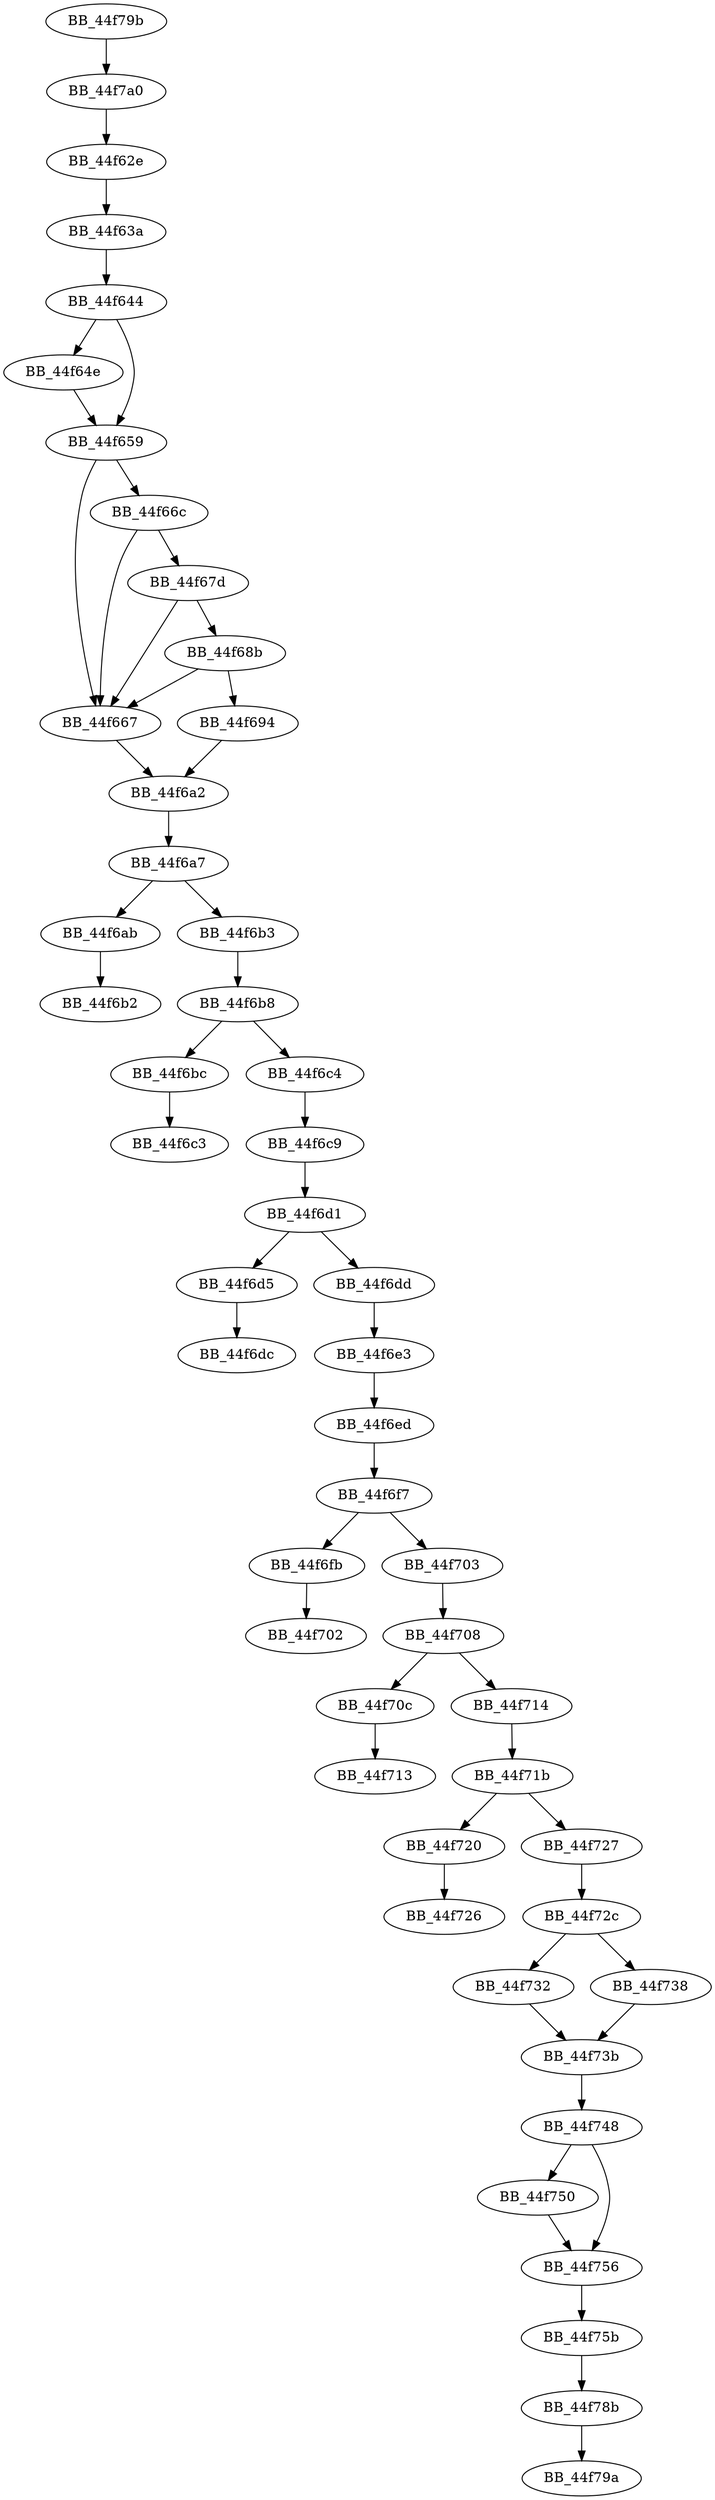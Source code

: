 DiGraph sub_44F79B{
BB_44f62e->BB_44f63a
BB_44f63a->BB_44f644
BB_44f644->BB_44f64e
BB_44f644->BB_44f659
BB_44f64e->BB_44f659
BB_44f659->BB_44f667
BB_44f659->BB_44f66c
BB_44f667->BB_44f6a2
BB_44f66c->BB_44f667
BB_44f66c->BB_44f67d
BB_44f67d->BB_44f667
BB_44f67d->BB_44f68b
BB_44f68b->BB_44f667
BB_44f68b->BB_44f694
BB_44f694->BB_44f6a2
BB_44f6a2->BB_44f6a7
BB_44f6a7->BB_44f6ab
BB_44f6a7->BB_44f6b3
BB_44f6ab->BB_44f6b2
BB_44f6b3->BB_44f6b8
BB_44f6b8->BB_44f6bc
BB_44f6b8->BB_44f6c4
BB_44f6bc->BB_44f6c3
BB_44f6c4->BB_44f6c9
BB_44f6c9->BB_44f6d1
BB_44f6d1->BB_44f6d5
BB_44f6d1->BB_44f6dd
BB_44f6d5->BB_44f6dc
BB_44f6dd->BB_44f6e3
BB_44f6e3->BB_44f6ed
BB_44f6ed->BB_44f6f7
BB_44f6f7->BB_44f6fb
BB_44f6f7->BB_44f703
BB_44f6fb->BB_44f702
BB_44f703->BB_44f708
BB_44f708->BB_44f70c
BB_44f708->BB_44f714
BB_44f70c->BB_44f713
BB_44f714->BB_44f71b
BB_44f71b->BB_44f720
BB_44f71b->BB_44f727
BB_44f720->BB_44f726
BB_44f727->BB_44f72c
BB_44f72c->BB_44f732
BB_44f72c->BB_44f738
BB_44f732->BB_44f73b
BB_44f738->BB_44f73b
BB_44f73b->BB_44f748
BB_44f748->BB_44f750
BB_44f748->BB_44f756
BB_44f750->BB_44f756
BB_44f756->BB_44f75b
BB_44f75b->BB_44f78b
BB_44f78b->BB_44f79a
BB_44f79b->BB_44f7a0
BB_44f7a0->BB_44f62e
}

